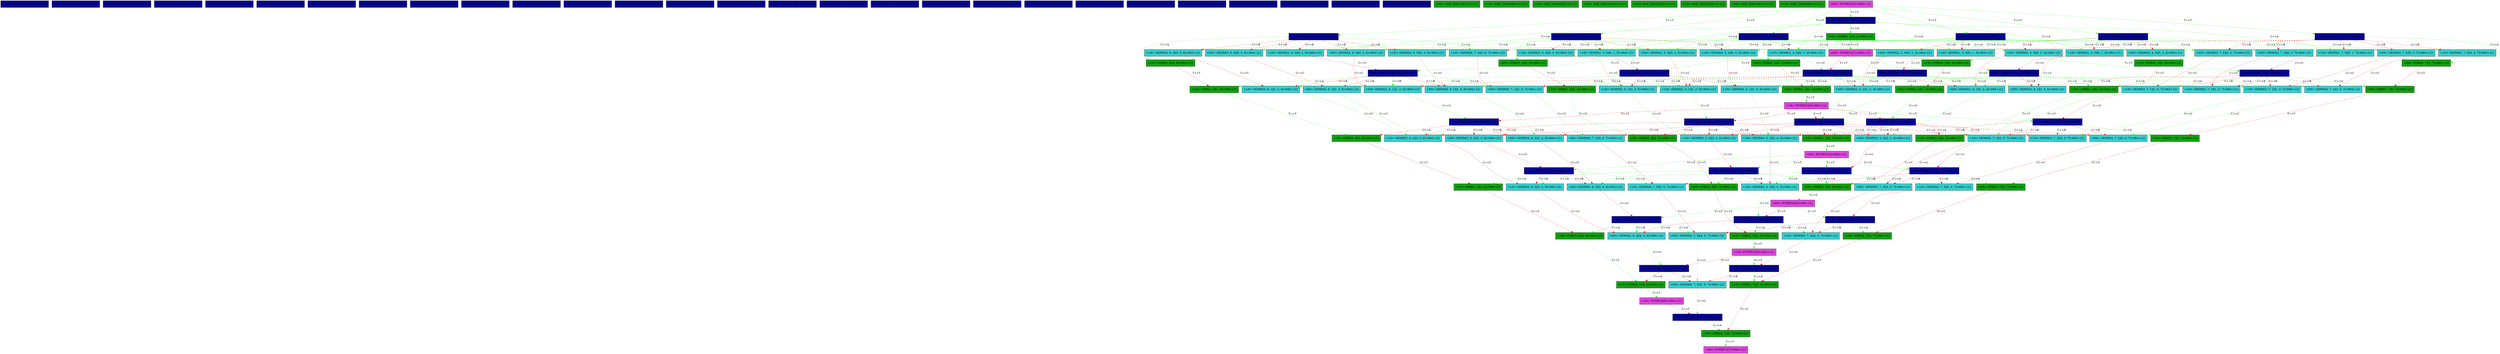 digraph G {
MAP_U_1_5_7 [shape="polygon",style=filled,fillcolor="#060698",fontcolor="black",label="<1/0> MAP_U(5, 7)[5, 7]<0>{1}",tooltip="MAP_U12"];
MAP_U_1_6_7 [shape="polygon",style=filled,fillcolor="#060698",fontcolor="black",label="<0/0> MAP_U(6, 7)[6, 7]<0>{1}",tooltip="MAP_U6"];
MAP_U_1_5_6 [shape="polygon",style=filled,fillcolor="#060698",fontcolor="black",label="<1/0> MAP_U(5, 6)[5, 6]<0>{1}",tooltip="MAP_U5"];
MAP_U_1_4_7 [shape="polygon",style=filled,fillcolor="#060698",fontcolor="black",label="<0/0> MAP_U(4, 7)[4, 7]<0>{1}",tooltip="MAP_U18"];
MAP_U_1_4_6 [shape="polygon",style=filled,fillcolor="#060698",fontcolor="black",label="<1/0> MAP_U(4, 6)[4, 6]<0>{1}",tooltip="MAP_U11"];
MAP_U_1_3_7 [shape="polygon",style=filled,fillcolor="#060698",fontcolor="black",label="<1/0> MAP_U(3, 7)[3, 7]<0>{1}",tooltip="MAP_U24"];
MAP_U_1_4_5 [shape="polygon",style=filled,fillcolor="#060698",fontcolor="black",label="<0/0> MAP_U(4, 5)[4, 5]<0>{1}",tooltip="MAP_U4"];
MAP_U_1_3_5 [shape="polygon",style=filled,fillcolor="#060698",fontcolor="black",label="<0/0> MAP_U(3, 5)[3, 5]<0>{1}",tooltip="MAP_U10"];
MAP_U_1_3_6 [shape="polygon",style=filled,fillcolor="#060698",fontcolor="black",label="<1/0> MAP_U(3, 6)[3, 6]<0>{1}",tooltip="MAP_U17"];
MAP_U_1_2_7 [shape="polygon",style=filled,fillcolor="#060698",fontcolor="black",label="<1/0> MAP_U(2, 7)[2, 7]<0>{1}",tooltip="MAP_U30"];
MAP_U_1_2_6 [shape="polygon",style=filled,fillcolor="#060698",fontcolor="black",label="<1/0> MAP_U(2, 6)[2, 6]<0>{1}",tooltip="MAP_U23"];
MAP_U_1_2_5 [shape="polygon",style=filled,fillcolor="#060698",fontcolor="black",label="<1/0> MAP_U(2, 5)[2, 5]<0>{1}",tooltip="MAP_U16"];
MAP_U_1_3_4 [shape="polygon",style=filled,fillcolor="#060698",fontcolor="black",label="<0/0> MAP_U(3, 4)[3, 4]<0>{1}",tooltip="MAP_U3"];
MAP_U_1_2_4 [shape="polygon",style=filled,fillcolor="#060698",fontcolor="black",label="<1/0> MAP_U(2, 4)[2, 4]<0>{1}",tooltip="MAP_U9"];
MAP_U_1_1_7 [shape="polygon",style=filled,fillcolor="#060698",fontcolor="black",label="<1/0> MAP_U(1, 7)[1, 7]<0>{1}",tooltip="MAP_U36"];
MAP_U_1_1_6 [shape="polygon",style=filled,fillcolor="#060698",fontcolor="black",label="<1/0> MAP_U(1, 6)[1, 6]<0>{1}",tooltip="MAP_U29"];
MAP_U_1_2_3 [shape="polygon",style=filled,fillcolor="#060698",fontcolor="black",label="<0/0> MAP_U(2, 3)[2, 3]<0>{1}",tooltip="MAP_U2"];
MAP_U_1_1_5 [shape="polygon",style=filled,fillcolor="#060698",fontcolor="black",label="<1/0> MAP_U(1, 5)[1, 5]<0>{1}",tooltip="MAP_U22"];
MAP_U_1_1_4 [shape="polygon",style=filled,fillcolor="#060698",fontcolor="black",label="<0/0> MAP_U(1, 4)[1, 4]<0>{1}",tooltip="MAP_U15"];
MAP_U_1_1_3 [shape="polygon",style=filled,fillcolor="#060698",fontcolor="black",label="<1/0> MAP_U(1, 3)[1, 3]<0>{1}",tooltip="MAP_U8"];
MAP_U_1_1_2 [shape="polygon",style=filled,fillcolor="#060698",fontcolor="black",label="<0/0> MAP_U(1, 2)[1, 2]<0>{1}",tooltip="MAP_U1"];
MAP_U_1_0_7 [shape="polygon",style=filled,fillcolor="#060698",fontcolor="black",label="<1/0> MAP_U(0, 7)[0, 7]<0>{1}",tooltip="MAP_U42"];
MAP_U_1_0_6 [shape="polygon",style=filled,fillcolor="#060698",fontcolor="black",label="<0/0> MAP_U(0, 6)[0, 6]<0>{1}",tooltip="MAP_U35"];
MAP_U_1_0_5 [shape="polygon",style=filled,fillcolor="#060698",fontcolor="black",label="<1/0> MAP_U(0, 5)[0, 5]<0>{1}",tooltip="MAP_U28"];
MAP_U_1_0_4 [shape="polygon",style=filled,fillcolor="#060698",fontcolor="black",label="<0/0> MAP_U(0, 4)[0, 4]<0>{1}",tooltip="MAP_U21"];
MAP_U_1_0_3 [shape="polygon",style=filled,fillcolor="#060698",fontcolor="black",label="<1/0> MAP_U(0, 3)[0, 3]<0>{1}",tooltip="MAP_U14"];
MAP_U_1_0_2 [shape="polygon",style=filled,fillcolor="#060698",fontcolor="black",label="<0/0> MAP_U(0, 2)[0, 2]<0>{1}",tooltip="MAP_U7"];
MAP_U_1_0_1 [shape="polygon",style=filled,fillcolor="#060698",fontcolor="black",label="<1/0> MAP_U(0, 1)[0, 1]<0>{1}",tooltip="MAP_U0"];
MAP_DIAG_1_7 [shape="polygon",style=filled,fillcolor="#12a312",fontcolor="black",label="<0/0> MAP_DIAG(7)[7]<0>{1}",tooltip="MAP_DIAG7"];
MAP_DIAG_1_6 [shape="polygon",style=filled,fillcolor="#12a312",fontcolor="black",label="<1/0> MAP_DIAG(6)[6]<0>{1}",tooltip="MAP_DIAG6"];
MAP_DIAG_1_5 [shape="polygon",style=filled,fillcolor="#12a312",fontcolor="black",label="<0/0> MAP_DIAG(5)[5]<0>{1}",tooltip="MAP_DIAG5"];
MAP_DIAG_1_4 [shape="polygon",style=filled,fillcolor="#12a312",fontcolor="black",label="<1/0> MAP_DIAG(4)[4]<0>{1}",tooltip="MAP_DIAG4"];
MAP_DIAG_1_3 [shape="polygon",style=filled,fillcolor="#12a312",fontcolor="black",label="<0/0> MAP_DIAG(3)[3]<0>{1}",tooltip="MAP_DIAG3"];
MAP_DIAG_1_2 [shape="polygon",style=filled,fillcolor="#12a312",fontcolor="black",label="<1/0> MAP_DIAG(2)[2]<0>{1}",tooltip="MAP_DIAG2"];
MAP_DIAG_1_1 [shape="polygon",style=filled,fillcolor="#12a312",fontcolor="black",label="<0/0> MAP_DIAG(1)[1]<0>{1}",tooltip="MAP_DIAG1"];
MAP_DIAG_1_0 [shape="polygon",style=filled,fillcolor="#12a312",fontcolor="black",label="<1/0> MAP_DIAG(0)[0]<0>{1}",tooltip="MAP_DIAG0"];
POTRF_2_0 [shape="polygon",style=filled,fillcolor="#e344e3",fontcolor="black",label="<0/0> POTRF(0)[0]<664>{2}",tooltip="POTRF0"];
POTRF_2_0 -> TRSM_2_0_1 [label="T=>T",color="#00FF00",style="dashed"]
POTRF_2_0 -> TRSM_2_0_2 [label="T=>T",color="#00FF00",style="dashed"]
POTRF_2_0 -> TRSM_2_0_3 [label="T=>T",color="#00FF00",style="dashed"]
POTRF_2_0 -> TRSM_2_0_4 [label="T=>T",color="#00FF00",style="dashed"]
POTRF_2_0 -> TRSM_2_0_5 [label="T=>T",color="#00FF00",style="dashed"]
POTRF_2_0 -> TRSM_2_0_6 [label="T=>T",color="#00FF00",style="dashed"]
POTRF_2_0 -> TRSM_2_0_7 [label="T=>T",color="#00FF00",style="dashed"]
TRSM_2_0_7 [shape="polygon",style=filled,fillcolor="#060698",fontcolor="black",label="<0/0> TRSM(0, 7)[0, 7]<664>{2}",tooltip="TRSM42"];
TRSM_2_0_7 -> SYRK_2_0_7 [label="C=>A",color="#00FF00",style="dashed"]
TRSM_2_0_7 -> GEMM_2_1_7_0 [label="C=>B",color="#FF0000",style="dashed"]
TRSM_2_0_7 -> GEMM_2_2_7_0 [label="C=>B",color="#FF0000",style="dashed"]
TRSM_2_0_7 -> GEMM_2_3_7_0 [label="C=>B",color="#FF0000",style="dashed"]
TRSM_2_0_7 -> GEMM_2_4_7_0 [label="C=>B",color="#FF0000",style="dashed"]
TRSM_2_0_7 -> GEMM_2_5_7_0 [label="C=>B",color="#FF0000",style="dashed"]
TRSM_2_0_7 -> GEMM_2_6_7_0 [label="C=>B",color="#FF0000",style="dashed"]
TRSM_2_0_6 [shape="polygon",style=filled,fillcolor="#060698",fontcolor="black",label="<1/0> TRSM(0, 6)[0, 6]<664>{2}",tooltip="TRSM35"];
TRSM_2_0_6 -> SYRK_2_0_6 [label="C=>A",color="#00FF00",style="dashed"]
TRSM_2_0_6 -> GEMM_2_6_7_0 [label="C=>A",color="#00FF00",style="dashed"]
TRSM_2_0_6 -> GEMM_2_1_6_0 [label="C=>B",color="#FF0000",style="dashed"]
TRSM_2_0_6 -> GEMM_2_2_6_0 [label="C=>B",color="#FF0000",style="dashed"]
TRSM_2_0_6 -> GEMM_2_3_6_0 [label="C=>B",color="#FF0000",style="dashed"]
TRSM_2_0_6 -> GEMM_2_4_6_0 [label="C=>B",color="#FF0000",style="dashed"]
TRSM_2_0_6 -> GEMM_2_5_6_0 [label="C=>B",color="#FF0000",style="dashed"]
SYRK_2_0_7 [shape="polygon",style=filled,fillcolor="#12a312",fontcolor="black",label="<0/0> SYRK(0, 7)[0, 7]<664>{2}",tooltip="SYRK42"];
SYRK_2_0_7 -> SYRK_2_1_7 [label="T=>T",color="#FF0000",style="dashed"]
GEMM_2_6_7_0 [shape="polygon",style=filled,fillcolor="#36d0d0",fontcolor="black",label="<1/0> GEMM(6, 7, 0)[0, 6, 7]<664>{2}",tooltip="GEMM30"];
GEMM_2_6_7_0 -> GEMM_2_6_7_1 [label="C=>C",color="#FF0000",style="dashed"]
TRSM_2_0_5 [shape="polygon",style=filled,fillcolor="#060698",fontcolor="black",label="<0/0> TRSM(0, 5)[0, 5]<664>{2}",tooltip="TRSM28"];
TRSM_2_0_5 -> SYRK_2_0_5 [label="C=>A",color="#00FF00",style="dashed"]
TRSM_2_0_5 -> GEMM_2_5_6_0 [label="C=>A",color="#00FF00",style="dashed"]
TRSM_2_0_5 -> GEMM_2_5_7_0 [label="C=>A",color="#00FF00",style="dashed"]
TRSM_2_0_5 -> GEMM_2_1_5_0 [label="C=>B",color="#FF0000",style="dashed"]
TRSM_2_0_5 -> GEMM_2_2_5_0 [label="C=>B",color="#FF0000",style="dashed"]
TRSM_2_0_5 -> GEMM_2_3_5_0 [label="C=>B",color="#FF0000",style="dashed"]
TRSM_2_0_5 -> GEMM_2_4_5_0 [label="C=>B",color="#FF0000",style="dashed"]
SYRK_2_0_6 [shape="polygon",style=filled,fillcolor="#12a312",fontcolor="black",label="<1/0> SYRK(0, 6)[0, 6]<664>{2}",tooltip="SYRK35"];
SYRK_2_0_6 -> SYRK_2_1_6 [label="T=>T",color="#FF0000",style="dashed"]
GEMM_2_5_7_0 [shape="polygon",style=filled,fillcolor="#36d0d0",fontcolor="black",label="<0/0> GEMM(5, 7, 0)[0, 5, 7]<664>{2}",tooltip="GEMM60"];
GEMM_2_5_7_0 -> GEMM_2_5_7_1 [label="C=>C",color="#FF0000",style="dashed"]
GEMM_2_5_6_0 [shape="polygon",style=filled,fillcolor="#36d0d0",fontcolor="black",label="<1/0> GEMM(5, 6, 0)[0, 5, 6]<664>{2}",tooltip="GEMM24"];
GEMM_2_5_6_0 -> GEMM_2_5_6_1 [label="C=>C",color="#FF0000",style="dashed"]
SYRK_2_0_5 [shape="polygon",style=filled,fillcolor="#12a312",fontcolor="black",label="<0/0> SYRK(0, 5)[0, 5]<664>{2}",tooltip="SYRK28"];
SYRK_2_0_5 -> SYRK_2_1_5 [label="T=>T",color="#FF0000",style="dashed"]
TRSM_2_0_4 [shape="polygon",style=filled,fillcolor="#060698",fontcolor="black",label="<1/0> TRSM(0, 4)[0, 4]<664>{2}",tooltip="TRSM21"];
TRSM_2_0_4 -> SYRK_2_0_4 [label="C=>A",color="#00FF00",style="dashed"]
TRSM_2_0_4 -> GEMM_2_4_5_0 [label="C=>A",color="#00FF00",style="dashed"]
TRSM_2_0_4 -> GEMM_2_4_6_0 [label="C=>A",color="#00FF00",style="dashed"]
TRSM_2_0_4 -> GEMM_2_4_7_0 [label="C=>A",color="#00FF00",style="dashed"]
TRSM_2_0_4 -> GEMM_2_1_4_0 [label="C=>B",color="#FF0000",style="dashed"]
TRSM_2_0_4 -> GEMM_2_2_4_0 [label="C=>B",color="#FF0000",style="dashed"]
TRSM_2_0_4 -> GEMM_2_3_4_0 [label="C=>B",color="#FF0000",style="dashed"]
TRSM_2_0_3 [shape="polygon",style=filled,fillcolor="#060698",fontcolor="black",label="<0/0> TRSM(0, 3)[0, 3]<664>{2}",tooltip="TRSM14"];
TRSM_2_0_3 -> SYRK_2_0_3 [label="C=>A",color="#00FF00",style="dashed"]
TRSM_2_0_3 -> GEMM_2_3_4_0 [label="C=>A",color="#00FF00",style="dashed"]
TRSM_2_0_3 -> GEMM_2_3_5_0 [label="C=>A",color="#00FF00",style="dashed"]
TRSM_2_0_3 -> GEMM_2_3_6_0 [label="C=>A",color="#00FF00",style="dashed"]
TRSM_2_0_3 -> GEMM_2_3_7_0 [label="C=>A",color="#00FF00",style="dashed"]
TRSM_2_0_3 -> GEMM_2_1_3_0 [label="C=>B",color="#FF0000",style="dashed"]
TRSM_2_0_3 -> GEMM_2_2_3_0 [label="C=>B",color="#FF0000",style="dashed"]
GEMM_2_4_7_0 [shape="polygon",style=filled,fillcolor="#36d0d0",fontcolor="black",label="<1/0> GEMM(4, 7, 0)[0, 4, 7]<664>{2}",tooltip="GEMM90"];
GEMM_2_4_7_0 -> GEMM_2_4_7_1 [label="C=>C",color="#FF0000",style="dashed"]
GEMM_2_4_6_0 [shape="polygon",style=filled,fillcolor="#36d0d0",fontcolor="black",label="<1/0> GEMM(4, 6, 0)[0, 4, 6]<664>{2}",tooltip="GEMM54"];
GEMM_2_4_6_0 -> GEMM_2_4_6_1 [label="C=>C",color="#FF0000",style="dashed"]
GEMM_2_3_7_0 [shape="polygon",style=filled,fillcolor="#36d0d0",fontcolor="black",label="<0/0> GEMM(3, 7, 0)[0, 3, 7]<664>{2}",tooltip="GEMM120"];
GEMM_2_3_7_0 -> GEMM_2_3_7_1 [label="C=>C",color="#FF0000",style="dashed"]
GEMM_2_4_5_0 [shape="polygon",style=filled,fillcolor="#36d0d0",fontcolor="black",label="<1/0> GEMM(4, 5, 0)[0, 4, 5]<664>{2}",tooltip="GEMM18"];
GEMM_2_4_5_0 -> GEMM_2_4_5_1 [label="C=>C",color="#FF0000",style="dashed"]
SYRK_2_0_4 [shape="polygon",style=filled,fillcolor="#12a312",fontcolor="black",label="<1/0> SYRK(0, 4)[0, 4]<664>{2}",tooltip="SYRK21"];
SYRK_2_0_4 -> SYRK_2_1_4 [label="T=>T",color="#FF0000",style="dashed"]
GEMM_2_3_6_0 [shape="polygon",style=filled,fillcolor="#36d0d0",fontcolor="black",label="<0/0> GEMM(3, 6, 0)[0, 3, 6]<664>{2}",tooltip="GEMM84"];
GEMM_2_3_6_0 -> GEMM_2_3_6_1 [label="C=>C",color="#FF0000",style="dashed"]
GEMM_2_3_5_0 [shape="polygon",style=filled,fillcolor="#36d0d0",fontcolor="black",label="<1/0> GEMM(3, 5, 0)[0, 3, 5]<664>{2}",tooltip="GEMM48"];
GEMM_2_3_5_0 -> GEMM_2_3_5_1 [label="C=>C",color="#FF0000",style="dashed"]
GEMM_2_3_4_0 [shape="polygon",style=filled,fillcolor="#36d0d0",fontcolor="black",label="<0/0> GEMM(3, 4, 0)[0, 3, 4]<664>{2}",tooltip="GEMM12"];
GEMM_2_3_4_0 -> GEMM_2_3_4_1 [label="C=>C",color="#FF0000",style="dashed"]
SYRK_2_0_3 [shape="polygon",style=filled,fillcolor="#12a312",fontcolor="black",label="<1/0> SYRK(0, 3)[0, 3]<664>{2}",tooltip="SYRK14"];
SYRK_2_0_3 -> SYRK_2_1_3 [label="T=>T",color="#FF0000",style="dashed"]
TRSM_2_0_2 [shape="polygon",style=filled,fillcolor="#060698",fontcolor="black",label="<0/0> TRSM(0, 2)[0, 2]<664>{2}",tooltip="TRSM7"];
TRSM_2_0_2 -> SYRK_2_0_2 [label="C=>A",color="#00FF00",style="dashed"]
TRSM_2_0_2 -> GEMM_2_2_3_0 [label="C=>A",color="#00FF00",style="dashed"]
TRSM_2_0_2 -> GEMM_2_2_4_0 [label="C=>A",color="#00FF00",style="dashed"]
TRSM_2_0_2 -> GEMM_2_2_5_0 [label="C=>A",color="#00FF00",style="dashed"]
TRSM_2_0_2 -> GEMM_2_2_6_0 [label="C=>A",color="#00FF00",style="dashed"]
TRSM_2_0_2 -> GEMM_2_2_7_0 [label="C=>A",color="#00FF00",style="dashed"]
TRSM_2_0_2 -> GEMM_2_1_2_0 [label="C=>B",color="#FF0000",style="dashed"]
TRSM_2_0_1 [shape="polygon",style=filled,fillcolor="#060698",fontcolor="black",label="<1/0> TRSM(0, 1)[0, 1]<664>{2}",tooltip="TRSM0"];
TRSM_2_0_1 -> SYRK_2_0_1 [label="C=>A",color="#00FF00",style="dashed"]
TRSM_2_0_1 -> GEMM_2_1_2_0 [label="C=>A",color="#00FF00",style="dashed"]
TRSM_2_0_1 -> GEMM_2_1_3_0 [label="C=>A",color="#00FF00",style="dashed"]
TRSM_2_0_1 -> GEMM_2_1_4_0 [label="C=>A",color="#00FF00",style="dashed"]
TRSM_2_0_1 -> GEMM_2_1_5_0 [label="C=>A",color="#00FF00",style="dashed"]
TRSM_2_0_1 -> GEMM_2_1_6_0 [label="C=>A",color="#00FF00",style="dashed"]
TRSM_2_0_1 -> GEMM_2_1_7_0 [label="C=>A",color="#00FF00",style="dashed"]
GEMM_2_2_7_0 [shape="polygon",style=filled,fillcolor="#36d0d0",fontcolor="black",label="<0/0> GEMM(2, 7, 0)[0, 2, 7]<664>{2}",tooltip="GEMM150"];
GEMM_2_2_7_0 -> GEMM_2_2_7_1 [label="C=>C",color="#FF0000",style="dashed"]
GEMM_2_1_7_0 [shape="polygon",style=filled,fillcolor="#36d0d0",fontcolor="black",label="<1/0> GEMM(1, 7, 0)[0, 1, 7]<664>{2}",tooltip="GEMM180"];
GEMM_2_1_7_0 -> TRSM_2_1_7 [label="C=>C",color="#FF0000",style="dashed"]
GEMM_2_2_6_0 [shape="polygon",style=filled,fillcolor="#36d0d0",fontcolor="black",label="<0/0> GEMM(2, 6, 0)[0, 2, 6]<664>{2}",tooltip="GEMM114"];
GEMM_2_2_6_0 -> GEMM_2_2_6_1 [label="C=>C",color="#FF0000",style="dashed"]
GEMM_2_1_6_0 [shape="polygon",style=filled,fillcolor="#36d0d0",fontcolor="black",label="<1/0> GEMM(1, 6, 0)[0, 1, 6]<664>{2}",tooltip="GEMM144"];
GEMM_2_1_6_0 -> TRSM_2_1_6 [label="C=>C",color="#FF0000",style="dashed"]
GEMM_2_2_5_0 [shape="polygon",style=filled,fillcolor="#36d0d0",fontcolor="black",label="<0/0> GEMM(2, 5, 0)[0, 2, 5]<664>{2}",tooltip="GEMM78"];
GEMM_2_2_5_0 -> GEMM_2_2_5_1 [label="C=>C",color="#FF0000",style="dashed"]
GEMM_2_1_5_0 [shape="polygon",style=filled,fillcolor="#36d0d0",fontcolor="black",label="<1/0> GEMM(1, 5, 0)[0, 1, 5]<664>{2}",tooltip="GEMM108"];
GEMM_2_1_5_0 -> TRSM_2_1_5 [label="C=>C",color="#FF0000",style="dashed"]
GEMM_2_2_4_0 [shape="polygon",style=filled,fillcolor="#36d0d0",fontcolor="black",label="<0/0> GEMM(2, 4, 0)[0, 2, 4]<664>{2}",tooltip="GEMM42"];
GEMM_2_2_4_0 -> GEMM_2_2_4_1 [label="C=>C",color="#FF0000",style="dashed"]
GEMM_2_1_4_0 [shape="polygon",style=filled,fillcolor="#36d0d0",fontcolor="black",label="<1/0> GEMM(1, 4, 0)[0, 1, 4]<664>{2}",tooltip="GEMM72"];
GEMM_2_1_4_0 -> TRSM_2_1_4 [label="C=>C",color="#FF0000",style="dashed"]
GEMM_2_2_3_0 [shape="polygon",style=filled,fillcolor="#36d0d0",fontcolor="black",label="<0/0> GEMM(2, 3, 0)[0, 2, 3]<664>{2}",tooltip="GEMM6"];
GEMM_2_2_3_0 -> GEMM_2_2_3_1 [label="C=>C",color="#FF0000",style="dashed"]
GEMM_2_1_3_0 [shape="polygon",style=filled,fillcolor="#36d0d0",fontcolor="black",label="<1/0> GEMM(1, 3, 0)[0, 1, 3]<664>{2}",tooltip="GEMM36"];
GEMM_2_1_3_0 -> TRSM_2_1_3 [label="C=>C",color="#FF0000",style="dashed"]
SYRK_2_0_2 [shape="polygon",style=filled,fillcolor="#12a312",fontcolor="black",label="<0/0> SYRK(0, 2)[0, 2]<664>{2}",tooltip="SYRK7"];
SYRK_2_0_2 -> SYRK_2_1_2 [label="T=>T",color="#FF0000",style="dashed"]
SYRK_2_0_1 [shape="polygon",style=filled,fillcolor="#12a312",fontcolor="black",label="<0/0> SYRK(0, 1)[0, 1]<664>{2}",tooltip="SYRK0"];
SYRK_2_0_1 -> POTRF_2_1 [label="T=>T",color="#00FF00",style="dashed"]
POTRF_2_1 [shape="polygon",style=filled,fillcolor="#e344e3",fontcolor="black",label="<0/0> POTRF(1)[1]<664>{2}",tooltip="POTRF1"];
POTRF_2_1 -> TRSM_2_1_2 [label="T=>T",color="#FF0000",style="dashed"]
POTRF_2_1 -> TRSM_2_1_3 [label="T=>T",color="#00FF00",style="dashed"]
POTRF_2_1 -> TRSM_2_1_4 [label="T=>T",color="#00FF00",style="dashed"]
POTRF_2_1 -> TRSM_2_1_5 [label="T=>T",color="#00FF00",style="dashed"]
POTRF_2_1 -> TRSM_2_1_6 [label="T=>T",color="#00FF00",style="dashed"]
POTRF_2_1 -> TRSM_2_1_7 [label="T=>T",color="#00FF00",style="dashed"]
GEMM_2_1_2_0 [shape="polygon",style=filled,fillcolor="#36d0d0",fontcolor="black",label="<1/0> GEMM(1, 2, 0)[0, 1, 2]<664>{2}",tooltip="GEMM0"];
GEMM_2_1_2_0 -> TRSM_2_1_2 [label="C=>C",color="#00FF00",style="dashed"]
TRSM_2_1_7 [shape="polygon",style=filled,fillcolor="#060698",fontcolor="black",label="<0/0> TRSM(1, 7)[1, 7]<664>{2}",tooltip="TRSM36"];
TRSM_2_1_7 -> SYRK_2_1_7 [label="C=>A",color="#00FF00",style="dashed"]
TRSM_2_1_7 -> GEMM_2_2_7_1 [label="C=>B",color="#FF0000",style="dashed"]
TRSM_2_1_7 -> GEMM_2_3_7_1 [label="C=>B",color="#FF0000",style="dashed"]
TRSM_2_1_7 -> GEMM_2_4_7_1 [label="C=>B",color="#FF0000",style="dashed"]
TRSM_2_1_7 -> GEMM_2_5_7_1 [label="C=>B",color="#FF0000",style="dashed"]
TRSM_2_1_7 -> GEMM_2_6_7_1 [label="C=>B",color="#FF0000",style="dashed"]
TRSM_2_1_2 [shape="polygon",style=filled,fillcolor="#060698",fontcolor="black",label="<1/0> TRSM(1, 2)[1, 2]<664>{2}",tooltip="TRSM1"];
TRSM_2_1_2 -> SYRK_2_1_2 [label="C=>A",color="#00FF00",style="dashed"]
TRSM_2_1_2 -> GEMM_2_2_3_1 [label="C=>A",color="#FF0000",style="dashed"]
TRSM_2_1_2 -> GEMM_2_2_4_1 [label="C=>A",color="#FF0000",style="dashed"]
TRSM_2_1_2 -> GEMM_2_2_5_1 [label="C=>A",color="#FF0000",style="dashed"]
TRSM_2_1_2 -> GEMM_2_2_6_1 [label="C=>A",color="#FF0000",style="dashed"]
TRSM_2_1_2 -> GEMM_2_2_7_1 [label="C=>A",color="#00FF00",style="dashed"]
SYRK_2_1_7 [shape="polygon",style=filled,fillcolor="#12a312",fontcolor="black",label="<0/0> SYRK(1, 7)[1, 7]<664>{2}",tooltip="SYRK36"];
SYRK_2_1_7 -> SYRK_2_2_7 [label="T=>T",color="#FF0000",style="dashed"]
TRSM_2_1_6 [shape="polygon",style=filled,fillcolor="#060698",fontcolor="black",label="<0/0> TRSM(1, 6)[1, 6]<664>{2}",tooltip="TRSM29"];
TRSM_2_1_6 -> SYRK_2_1_6 [label="C=>A",color="#00FF00",style="dashed"]
TRSM_2_1_6 -> GEMM_2_6_7_1 [label="C=>A",color="#00FF00",style="dashed"]
TRSM_2_1_6 -> GEMM_2_2_6_1 [label="C=>B",color="#00FF00",style="dashed"]
TRSM_2_1_6 -> GEMM_2_3_6_1 [label="C=>B",color="#FF0000",style="dashed"]
TRSM_2_1_6 -> GEMM_2_4_6_1 [label="C=>B",color="#FF0000",style="dashed"]
TRSM_2_1_6 -> GEMM_2_5_6_1 [label="C=>B",color="#FF0000",style="dashed"]
GEMM_2_2_7_1 [shape="polygon",style=filled,fillcolor="#36d0d0",fontcolor="black",label="<1/0> GEMM(2, 7, 1)[1, 2, 7]<664>{2}",tooltip="GEMM145"];
GEMM_2_2_7_1 -> TRSM_2_2_7 [label="C=>C",color="#FF0000",style="dashed"]
SYRK_2_1_2 [shape="polygon",style=filled,fillcolor="#12a312",fontcolor="black",label="<1/0> SYRK(1, 2)[1, 2]<664>{2}",tooltip="SYRK1"];
SYRK_2_1_2 -> POTRF_2_2 [label="T=>T",color="#00FF00",style="dashed"]
POTRF_2_2 [shape="polygon",style=filled,fillcolor="#e344e3",fontcolor="black",label="<1/0> POTRF(2)[2]<664>{2}",tooltip="POTRF2"];
POTRF_2_2 -> TRSM_2_2_3 [label="T=>T",color="#FF0000",style="dashed"]
POTRF_2_2 -> TRSM_2_2_4 [label="T=>T",color="#FF0000",style="dashed"]
POTRF_2_2 -> TRSM_2_2_5 [label="T=>T",color="#FF0000",style="dashed"]
POTRF_2_2 -> TRSM_2_2_6 [label="T=>T",color="#FF0000",style="dashed"]
POTRF_2_2 -> TRSM_2_2_7 [label="T=>T",color="#00FF00",style="dashed"]
GEMM_2_2_6_1 [shape="polygon",style=filled,fillcolor="#36d0d0",fontcolor="black",label="<0/0> GEMM(2, 6, 1)[1, 2, 6]<664>{2}",tooltip="GEMM109"];
GEMM_2_2_6_1 -> TRSM_2_2_6 [label="C=>C",color="#00FF00",style="dashed"]
TRSM_2_2_7 [shape="polygon",style=filled,fillcolor="#060698",fontcolor="black",label="<1/0> TRSM(2, 7)[2, 7]<664>{2}",tooltip="TRSM30"];
TRSM_2_2_7 -> SYRK_2_2_7 [label="C=>A",color="#00FF00",style="dashed"]
TRSM_2_2_7 -> GEMM_2_3_7_2 [label="C=>B",color="#FF0000",style="dashed"]
TRSM_2_2_7 -> GEMM_2_4_7_2 [label="C=>B",color="#FF0000",style="dashed"]
TRSM_2_2_7 -> GEMM_2_5_7_2 [label="C=>B",color="#FF0000",style="dashed"]
TRSM_2_2_7 -> GEMM_2_6_7_2 [label="C=>B",color="#FF0000",style="dashed"]
TRSM_2_2_6 [shape="polygon",style=filled,fillcolor="#060698",fontcolor="black",label="<0/0> TRSM(2, 6)[2, 6]<664>{2}",tooltip="TRSM23"];
TRSM_2_2_6 -> SYRK_2_2_6 [label="C=>A",color="#FF0000",style="dashed"]
TRSM_2_2_6 -> GEMM_2_6_7_2 [label="C=>A",color="#FF0000",style="dashed"]
TRSM_2_2_6 -> GEMM_2_3_6_2 [label="C=>B",color="#FF0000",style="dashed"]
TRSM_2_2_6 -> GEMM_2_4_6_2 [label="C=>B",color="#FF0000",style="dashed"]
TRSM_2_2_6 -> GEMM_2_5_6_2 [label="C=>B",color="#FF0000",style="dashed"]
SYRK_2_2_7 [shape="polygon",style=filled,fillcolor="#12a312",fontcolor="black",label="<1/0> SYRK(2, 7)[2, 7]<664>{2}",tooltip="SYRK30"];
SYRK_2_2_7 -> SYRK_2_3_7 [label="T=>T",color="#FF0000",style="dashed"]
TRSM_2_1_5 [shape="polygon",style=filled,fillcolor="#060698",fontcolor="black",label="<1/0> TRSM(1, 5)[1, 5]<664>{2}",tooltip="TRSM22"];
TRSM_2_1_5 -> SYRK_2_1_5 [label="C=>A",color="#00FF00",style="dashed"]
TRSM_2_1_5 -> GEMM_2_5_6_1 [label="C=>A",color="#00FF00",style="dashed"]
TRSM_2_1_5 -> GEMM_2_5_7_1 [label="C=>A",color="#00FF00",style="dashed"]
TRSM_2_1_5 -> GEMM_2_2_5_1 [label="C=>B",color="#00FF00",style="dashed"]
TRSM_2_1_5 -> GEMM_2_3_5_1 [label="C=>B",color="#FF0000",style="dashed"]
TRSM_2_1_5 -> GEMM_2_4_5_1 [label="C=>B",color="#FF0000",style="dashed"]
GEMM_2_6_7_1 [shape="polygon",style=filled,fillcolor="#36d0d0",fontcolor="black",label="<0/0> GEMM(6, 7, 1)[1, 6, 7]<664>{2}",tooltip="GEMM25"];
GEMM_2_6_7_1 -> GEMM_2_6_7_2 [label="C=>C",color="#00FF00",style="dashed"]
GEMM_2_2_5_1 [shape="polygon",style=filled,fillcolor="#36d0d0",fontcolor="black",label="<1/0> GEMM(2, 5, 1)[1, 2, 5]<664>{2}",tooltip="GEMM73"];
GEMM_2_2_5_1 -> TRSM_2_2_5 [label="C=>C",color="#00FF00",style="dashed"]
GEMM_2_6_7_2 [shape="polygon",style=filled,fillcolor="#36d0d0",fontcolor="black",label="<0/0> GEMM(6, 7, 2)[2, 6, 7]<664>{2}",tooltip="GEMM20"];
GEMM_2_6_7_2 -> GEMM_2_6_7_3 [label="C=>C",color="#FF0000",style="dashed"]
TRSM_2_2_5 [shape="polygon",style=filled,fillcolor="#060698",fontcolor="black",label="<1/0> TRSM(2, 5)[2, 5]<664>{2}",tooltip="TRSM16"];
TRSM_2_2_5 -> SYRK_2_2_5 [label="C=>A",color="#FF0000",style="dashed"]
TRSM_2_2_5 -> GEMM_2_5_6_2 [label="C=>A",color="#FF0000",style="dashed"]
TRSM_2_2_5 -> GEMM_2_5_7_2 [label="C=>A",color="#FF0000",style="dashed"]
TRSM_2_2_5 -> GEMM_2_3_5_2 [label="C=>B",color="#FF0000",style="dashed"]
TRSM_2_2_5 -> GEMM_2_4_5_2 [label="C=>B",color="#FF0000",style="dashed"]
TRSM_2_1_4 [shape="polygon",style=filled,fillcolor="#060698",fontcolor="black",label="<0/0> TRSM(1, 4)[1, 4]<664>{2}",tooltip="TRSM15"];
TRSM_2_1_4 -> SYRK_2_1_4 [label="C=>A",color="#00FF00",style="dashed"]
TRSM_2_1_4 -> GEMM_2_4_5_1 [label="C=>A",color="#00FF00",style="dashed"]
TRSM_2_1_4 -> GEMM_2_4_6_1 [label="C=>A",color="#00FF00",style="dashed"]
TRSM_2_1_4 -> GEMM_2_4_7_1 [label="C=>A",color="#00FF00",style="dashed"]
TRSM_2_1_4 -> GEMM_2_2_4_1 [label="C=>B",color="#00FF00",style="dashed"]
TRSM_2_1_4 -> GEMM_2_3_4_1 [label="C=>B",color="#FF0000",style="dashed"]
GEMM_2_5_7_1 [shape="polygon",style=filled,fillcolor="#36d0d0",fontcolor="black",label="<1/0> GEMM(5, 7, 1)[1, 5, 7]<664>{2}",tooltip="GEMM55"];
GEMM_2_5_7_1 -> GEMM_2_5_7_2 [label="C=>C",color="#00FF00",style="dashed"]
GEMM_2_2_4_1 [shape="polygon",style=filled,fillcolor="#36d0d0",fontcolor="black",label="<0/0> GEMM(2, 4, 1)[1, 2, 4]<664>{2}",tooltip="GEMM37"];
GEMM_2_2_4_1 -> TRSM_2_2_4 [label="C=>C",color="#00FF00",style="dashed"]
TRSM_2_2_4 [shape="polygon",style=filled,fillcolor="#060698",fontcolor="black",label="<0/0> TRSM(2, 4)[2, 4]<664>{2}",tooltip="TRSM9"];
TRSM_2_2_4 -> SYRK_2_2_4 [label="C=>A",color="#FF0000",style="dashed"]
TRSM_2_2_4 -> GEMM_2_4_5_2 [label="C=>A",color="#FF0000",style="dashed"]
TRSM_2_2_4 -> GEMM_2_4_6_2 [label="C=>A",color="#FF0000",style="dashed"]
TRSM_2_2_4 -> GEMM_2_4_7_2 [label="C=>A",color="#FF0000",style="dashed"]
TRSM_2_2_4 -> GEMM_2_3_4_2 [label="C=>B",color="#FF0000",style="dashed"]
GEMM_2_5_7_2 [shape="polygon",style=filled,fillcolor="#36d0d0",fontcolor="black",label="<1/0> GEMM(5, 7, 2)[2, 5, 7]<664>{2}",tooltip="GEMM50"];
GEMM_2_5_7_2 -> GEMM_2_5_7_3 [label="C=>C",color="#FF0000",style="dashed"]
GEMM_2_4_7_1 [shape="polygon",style=filled,fillcolor="#36d0d0",fontcolor="black",label="<0/0> GEMM(4, 7, 1)[1, 4, 7]<664>{2}",tooltip="GEMM85"];
GEMM_2_4_7_1 -> GEMM_2_4_7_2 [label="C=>C",color="#00FF00",style="dashed"]
GEMM_2_5_6_1 [shape="polygon",style=filled,fillcolor="#36d0d0",fontcolor="black",label="<1/0> GEMM(5, 6, 1)[1, 5, 6]<664>{2}",tooltip="GEMM19"];
GEMM_2_5_6_1 -> GEMM_2_5_6_2 [label="C=>C",color="#00FF00",style="dashed"]
GEMM_2_4_7_2 [shape="polygon",style=filled,fillcolor="#36d0d0",fontcolor="black",label="<0/0> GEMM(4, 7, 2)[2, 4, 7]<664>{2}",tooltip="GEMM80"];
GEMM_2_4_7_2 -> GEMM_2_4_7_3 [label="C=>C",color="#FF0000",style="dashed"]
GEMM_2_5_6_2 [shape="polygon",style=filled,fillcolor="#36d0d0",fontcolor="black",label="<1/0> GEMM(5, 6, 2)[2, 5, 6]<664>{2}",tooltip="GEMM14"];
GEMM_2_5_6_2 -> GEMM_2_5_6_3 [label="C=>C",color="#FF0000",style="dashed"]
SYRK_2_1_5 [shape="polygon",style=filled,fillcolor="#12a312",fontcolor="black",label="<1/0> SYRK(1, 5)[1, 5]<664>{2}",tooltip="SYRK22"];
SYRK_2_1_5 -> SYRK_2_2_5 [label="T=>T",color="#00FF00",style="dashed"]
GEMM_2_4_6_1 [shape="polygon",style=filled,fillcolor="#36d0d0",fontcolor="black",label="<0/0> GEMM(4, 6, 1)[1, 4, 6]<664>{2}",tooltip="GEMM49"];
GEMM_2_4_6_1 -> GEMM_2_4_6_2 [label="C=>C",color="#00FF00",style="dashed"]
SYRK_2_2_5 [shape="polygon",style=filled,fillcolor="#12a312",fontcolor="black",label="<1/0> SYRK(2, 5)[2, 5]<664>{2}",tooltip="SYRK16"];
SYRK_2_2_5 -> SYRK_2_3_5 [label="T=>T",color="#FF0000",style="dashed"]
GEMM_2_4_6_2 [shape="polygon",style=filled,fillcolor="#36d0d0",fontcolor="black",label="<0/0> GEMM(4, 6, 2)[2, 4, 6]<664>{2}",tooltip="GEMM44"];
GEMM_2_4_6_2 -> GEMM_2_4_6_3 [label="C=>C",color="#FF0000",style="dashed"]
GEMM_2_4_5_1 [shape="polygon",style=filled,fillcolor="#36d0d0",fontcolor="black",label="<1/0> GEMM(4, 5, 1)[1, 4, 5]<664>{2}",tooltip="GEMM13"];
GEMM_2_4_5_1 -> GEMM_2_4_5_2 [label="C=>C",color="#00FF00",style="dashed"]
TRSM_2_1_3 [shape="polygon",style=filled,fillcolor="#060698",fontcolor="black",label="<0/0> TRSM(1, 3)[1, 3]<664>{2}",tooltip="TRSM8"];
TRSM_2_1_3 -> SYRK_2_1_3 [label="C=>A",color="#00FF00",style="dashed"]
TRSM_2_1_3 -> GEMM_2_3_4_1 [label="C=>A",color="#00FF00",style="dashed"]
TRSM_2_1_3 -> GEMM_2_3_5_1 [label="C=>A",color="#00FF00",style="dashed"]
TRSM_2_1_3 -> GEMM_2_3_6_1 [label="C=>A",color="#00FF00",style="dashed"]
TRSM_2_1_3 -> GEMM_2_3_7_1 [label="C=>A",color="#00FF00",style="dashed"]
TRSM_2_1_3 -> GEMM_2_2_3_1 [label="C=>B",color="#00FF00",style="dashed"]
GEMM_2_4_5_2 [shape="polygon",style=filled,fillcolor="#36d0d0",fontcolor="black",label="<1/0> GEMM(4, 5, 2)[2, 4, 5]<664>{2}",tooltip="GEMM8"];
GEMM_2_4_5_2 -> GEMM_2_4_5_3 [label="C=>C",color="#FF0000",style="dashed"]
GEMM_2_2_3_1 [shape="polygon",style=filled,fillcolor="#36d0d0",fontcolor="black",label="<0/0> GEMM(2, 3, 1)[1, 2, 3]<664>{2}",tooltip="GEMM1"];
GEMM_2_2_3_1 -> TRSM_2_2_3 [label="C=>C",color="#00FF00",style="dashed"]
TRSM_2_2_3 [shape="polygon",style=filled,fillcolor="#060698",fontcolor="black",label="<0/0> TRSM(2, 3)[2, 3]<664>{2}",tooltip="TRSM2"];
TRSM_2_2_3 -> SYRK_2_2_3 [label="C=>A",color="#FF0000",style="dashed"]
TRSM_2_2_3 -> GEMM_2_3_4_2 [label="C=>A",color="#FF0000",style="dashed"]
TRSM_2_2_3 -> GEMM_2_3_5_2 [label="C=>A",color="#FF0000",style="dashed"]
TRSM_2_2_3 -> GEMM_2_3_6_2 [label="C=>A",color="#FF0000",style="dashed"]
TRSM_2_2_3 -> GEMM_2_3_7_2 [label="C=>A",color="#FF0000",style="dashed"]
GEMM_2_3_7_1 [shape="polygon",style=filled,fillcolor="#36d0d0",fontcolor="black",label="<1/0> GEMM(3, 7, 1)[1, 3, 7]<664>{2}",tooltip="GEMM115"];
GEMM_2_3_7_1 -> GEMM_2_3_7_2 [label="C=>C",color="#00FF00",style="dashed"]
GEMM_2_3_6_1 [shape="polygon",style=filled,fillcolor="#36d0d0",fontcolor="black",label="<0/0> GEMM(3, 6, 1)[1, 3, 6]<664>{2}",tooltip="GEMM79"];
GEMM_2_3_6_1 -> GEMM_2_3_6_2 [label="C=>C",color="#00FF00",style="dashed"]
GEMM_2_3_7_2 [shape="polygon",style=filled,fillcolor="#36d0d0",fontcolor="black",label="<1/0> GEMM(3, 7, 2)[2, 3, 7]<664>{2}",tooltip="GEMM110"];
GEMM_2_3_7_2 -> TRSM_2_3_7 [label="C=>C",color="#FF0000",style="dashed"]
GEMM_2_3_6_2 [shape="polygon",style=filled,fillcolor="#36d0d0",fontcolor="black",label="<0/0> GEMM(3, 6, 2)[2, 3, 6]<664>{2}",tooltip="GEMM74"];
GEMM_2_3_6_2 -> TRSM_2_3_6 [label="C=>C",color="#FF0000",style="dashed"]
GEMM_2_3_5_1 [shape="polygon",style=filled,fillcolor="#36d0d0",fontcolor="black",label="<1/0> GEMM(3, 5, 1)[1, 3, 5]<664>{2}",tooltip="GEMM43"];
GEMM_2_3_5_1 -> GEMM_2_3_5_2 [label="C=>C",color="#00FF00",style="dashed"]
GEMM_2_3_4_1 [shape="polygon",style=filled,fillcolor="#36d0d0",fontcolor="black",label="<0/0> GEMM(3, 4, 1)[1, 3, 4]<664>{2}",tooltip="GEMM7"];
GEMM_2_3_5_2 [shape="polygon",style=filled,fillcolor="#36d0d0",fontcolor="black",label="<1/0> GEMM(3, 5, 2)[2, 3, 5]<664>{2}",tooltip="GEMM38"];
GEMM_2_3_5_2 -> TRSM_2_3_5 [label="C=>C",color="#FF0000",style="dashed"]
GEMM_2_3_4_1 -> GEMM_2_3_4_2 [label="C=>C",color="#00FF00",style="dashed"]
SYRK_2_1_6 [shape="polygon",style=filled,fillcolor="#12a312",fontcolor="black",label="<1/0> SYRK(1, 6)[1, 6]<664>{2}",tooltip="SYRK29"];
SYRK_2_1_6 -> SYRK_2_2_6 [label="T=>T",color="#00FF00",style="dashed"]
SYRK_2_2_6 [shape="polygon",style=filled,fillcolor="#12a312",fontcolor="black",label="<1/0> SYRK(2, 6)[2, 6]<664>{2}",tooltip="SYRK23"];
SYRK_2_2_6 -> SYRK_2_3_6 [label="T=>T",color="#FF0000",style="dashed"]
GEMM_2_3_4_2 [shape="polygon",style=filled,fillcolor="#36d0d0",fontcolor="black",label="<0/0> GEMM(3, 4, 2)[2, 3, 4]<664>{2}",tooltip="GEMM2"];
GEMM_2_3_4_2 -> TRSM_2_3_4 [label="C=>C",color="#FF0000",style="dashed"]
SYRK_2_1_4 [shape="polygon",style=filled,fillcolor="#12a312",fontcolor="black",label="<1/0> SYRK(1, 4)[1, 4]<664>{2}",tooltip="SYRK15"];
SYRK_2_1_4 -> SYRK_2_2_4 [label="T=>T",color="#00FF00",style="dashed"]
SYRK_2_1_3 [shape="polygon",style=filled,fillcolor="#12a312",fontcolor="black",label="<0/0> SYRK(1, 3)[1, 3]<664>{2}",tooltip="SYRK8"];
SYRK_2_1_3 -> SYRK_2_2_3 [label="T=>T",color="#00FF00",style="dashed"]
SYRK_2_2_4 [shape="polygon",style=filled,fillcolor="#12a312",fontcolor="black",label="<1/0> SYRK(2, 4)[2, 4]<664>{2}",tooltip="SYRK9"];
SYRK_2_2_4 -> SYRK_2_3_4 [label="T=>T",color="#FF0000",style="dashed"]
SYRK_2_2_3 [shape="polygon",style=filled,fillcolor="#12a312",fontcolor="black",label="<0/0> SYRK(2, 3)[2, 3]<664>{2}",tooltip="SYRK2"];
SYRK_2_2_3 -> POTRF_2_3 [label="T=>T",color="#00FF00",style="dashed"]
POTRF_2_3 [shape="polygon",style=filled,fillcolor="#e344e3",fontcolor="black",label="<0/0> POTRF(3)[3]<664>{2}",tooltip="POTRF3"];
POTRF_2_3 -> TRSM_2_3_4 [label="T=>T",color="#00FF00",style="dashed"]
POTRF_2_3 -> TRSM_2_3_5 [label="T=>T",color="#00FF00",style="dashed"]
POTRF_2_3 -> TRSM_2_3_6 [label="T=>T",color="#00FF00",style="dashed"]
POTRF_2_3 -> TRSM_2_3_7 [label="T=>T",color="#00FF00",style="dashed"]
TRSM_2_3_7 [shape="polygon",style=filled,fillcolor="#060698",fontcolor="black",label="<0/0> TRSM(3, 7)[3, 7]<664>{2}",tooltip="TRSM24"];
TRSM_2_3_7 -> SYRK_2_3_7 [label="C=>A",color="#00FF00",style="dashed"]
TRSM_2_3_7 -> GEMM_2_4_7_3 [label="C=>B",color="#FF0000",style="dashed"]
TRSM_2_3_7 -> GEMM_2_5_7_3 [label="C=>B",color="#FF0000",style="dashed"]
TRSM_2_3_7 -> GEMM_2_6_7_3 [label="C=>B",color="#FF0000",style="dashed"]
TRSM_2_3_6 [shape="polygon",style=filled,fillcolor="#060698",fontcolor="black",label="<1/0> TRSM(3, 6)[3, 6]<664>{2}",tooltip="TRSM17"];
TRSM_2_3_6 -> SYRK_2_3_6 [label="C=>A",color="#00FF00",style="dashed"]
TRSM_2_3_6 -> GEMM_2_6_7_3 [label="C=>A",color="#00FF00",style="dashed"]
TRSM_2_3_6 -> GEMM_2_4_6_3 [label="C=>B",color="#FF0000",style="dashed"]
TRSM_2_3_6 -> GEMM_2_5_6_3 [label="C=>B",color="#FF0000",style="dashed"]
SYRK_2_3_7 [shape="polygon",style=filled,fillcolor="#12a312",fontcolor="black",label="<0/0> SYRK(3, 7)[3, 7]<664>{2}",tooltip="SYRK24"];
SYRK_2_3_7 -> SYRK_2_4_7 [label="T=>T",color="#FF0000",style="dashed"]
GEMM_2_6_7_3 [shape="polygon",style=filled,fillcolor="#36d0d0",fontcolor="black",label="<1/0> GEMM(6, 7, 3)[3, 6, 7]<664>{2}",tooltip="GEMM15"];
GEMM_2_6_7_3 -> GEMM_2_6_7_4 [label="C=>C",color="#FF0000",style="dashed"]
TRSM_2_3_5 [shape="polygon",style=filled,fillcolor="#060698",fontcolor="black",label="<0/0> TRSM(3, 5)[3, 5]<664>{2}",tooltip="TRSM10"];
TRSM_2_3_5 -> SYRK_2_3_5 [label="C=>A",color="#00FF00",style="dashed"]
TRSM_2_3_5 -> GEMM_2_5_6_3 [label="C=>A",color="#00FF00",style="dashed"]
TRSM_2_3_5 -> GEMM_2_5_7_3 [label="C=>A",color="#00FF00",style="dashed"]
TRSM_2_3_5 -> GEMM_2_4_5_3 [label="C=>B",color="#FF0000",style="dashed"]
SYRK_2_3_6 [shape="polygon",style=filled,fillcolor="#12a312",fontcolor="black",label="<1/0> SYRK(3, 6)[3, 6]<664>{2}",tooltip="SYRK17"];
SYRK_2_3_6 -> SYRK_2_4_6 [label="T=>T",color="#FF0000",style="dashed"]
GEMM_2_5_7_3 [shape="polygon",style=filled,fillcolor="#36d0d0",fontcolor="black",label="<0/0> GEMM(5, 7, 3)[3, 5, 7]<664>{2}",tooltip="GEMM45"];
GEMM_2_5_7_3 -> GEMM_2_5_7_4 [label="C=>C",color="#FF0000",style="dashed"]
GEMM_2_5_6_3 [shape="polygon",style=filled,fillcolor="#36d0d0",fontcolor="black",label="<1/0> GEMM(5, 6, 3)[3, 5, 6]<664>{2}",tooltip="GEMM9"];
GEMM_2_5_6_3 -> GEMM_2_5_6_4 [label="C=>C",color="#FF0000",style="dashed"]
SYRK_2_3_5 [shape="polygon",style=filled,fillcolor="#12a312",fontcolor="black",label="<0/0> SYRK(3, 5)[3, 5]<664>{2}",tooltip="SYRK10"];
SYRK_2_3_5 -> SYRK_2_4_5 [label="T=>T",color="#FF0000",style="dashed"]
TRSM_2_3_4 [shape="polygon",style=filled,fillcolor="#060698",fontcolor="black",label="<1/0> TRSM(3, 4)[3, 4]<664>{2}",tooltip="TRSM3"];
TRSM_2_3_4 -> SYRK_2_3_4 [label="C=>A",color="#00FF00",style="dashed"]
TRSM_2_3_4 -> GEMM_2_4_5_3 [label="C=>A",color="#00FF00",style="dashed"]
TRSM_2_3_4 -> GEMM_2_4_6_3 [label="C=>A",color="#00FF00",style="dashed"]
TRSM_2_3_4 -> GEMM_2_4_7_3 [label="C=>A",color="#00FF00",style="dashed"]
GEMM_2_4_7_3 [shape="polygon",style=filled,fillcolor="#36d0d0",fontcolor="black",label="<1/0> GEMM(4, 7, 3)[3, 4, 7]<664>{2}",tooltip="GEMM75"];
GEMM_2_4_7_3 -> TRSM_2_4_7 [label="C=>C",color="#FF0000",style="dashed"]
GEMM_2_4_6_3 [shape="polygon",style=filled,fillcolor="#36d0d0",fontcolor="black",label="<0/0> GEMM(4, 6, 3)[3, 4, 6]<664>{2}",tooltip="GEMM39"];
GEMM_2_4_6_3 -> TRSM_2_4_6 [label="C=>C",color="#FF0000",style="dashed"]
SYRK_2_3_4 [shape="polygon",style=filled,fillcolor="#12a312",fontcolor="black",label="<0/0> SYRK(3, 4)[3, 4]<664>{2}",tooltip="SYRK3"];
SYRK_2_3_4 -> POTRF_2_4 [label="T=>T",color="#00FF00",style="dashed"]
POTRF_2_4 [shape="polygon",style=filled,fillcolor="#e344e3",fontcolor="black",label="<0/0> POTRF(4)[4]<664>{2}",tooltip="POTRF4"];
POTRF_2_4 -> TRSM_2_4_5 [label="T=>T",color="#FF0000",style="dashed"]
POTRF_2_4 -> TRSM_2_4_6 [label="T=>T",color="#00FF00",style="dashed"]
POTRF_2_4 -> TRSM_2_4_7 [label="T=>T",color="#00FF00",style="dashed"]
GEMM_2_4_5_3 [shape="polygon",style=filled,fillcolor="#36d0d0",fontcolor="black",label="<1/0> GEMM(4, 5, 3)[3, 4, 5]<664>{2}",tooltip="GEMM3"];
GEMM_2_4_5_3 -> TRSM_2_4_5 [label="C=>C",color="#00FF00",style="dashed"]
TRSM_2_4_7 [shape="polygon",style=filled,fillcolor="#060698",fontcolor="black",label="<0/0> TRSM(4, 7)[4, 7]<664>{2}",tooltip="TRSM18"];
TRSM_2_4_7 -> SYRK_2_4_7 [label="C=>A",color="#00FF00",style="dashed"]
TRSM_2_4_7 -> GEMM_2_5_7_4 [label="C=>B",color="#FF0000",style="dashed"]
TRSM_2_4_7 -> GEMM_2_6_7_4 [label="C=>B",color="#FF0000",style="dashed"]
TRSM_2_4_5 [shape="polygon",style=filled,fillcolor="#060698",fontcolor="black",label="<1/0> TRSM(4, 5)[4, 5]<664>{2}",tooltip="TRSM4"];
TRSM_2_4_5 -> SYRK_2_4_5 [label="C=>A",color="#00FF00",style="dashed"]
TRSM_2_4_5 -> GEMM_2_5_6_4 [label="C=>A",color="#FF0000",style="dashed"]
TRSM_2_4_5 -> GEMM_2_5_7_4 [label="C=>A",color="#00FF00",style="dashed"]
SYRK_2_4_7 [shape="polygon",style=filled,fillcolor="#12a312",fontcolor="black",label="<0/0> SYRK(4, 7)[4, 7]<664>{2}",tooltip="SYRK18"];
SYRK_2_4_7 -> SYRK_2_5_7 [label="T=>T",color="#FF0000",style="dashed"]
TRSM_2_4_6 [shape="polygon",style=filled,fillcolor="#060698",fontcolor="black",label="<0/0> TRSM(4, 6)[4, 6]<664>{2}",tooltip="TRSM11"];
TRSM_2_4_6 -> SYRK_2_4_6 [label="C=>A",color="#00FF00",style="dashed"]
TRSM_2_4_6 -> GEMM_2_6_7_4 [label="C=>A",color="#00FF00",style="dashed"]
TRSM_2_4_6 -> GEMM_2_5_6_4 [label="C=>B",color="#00FF00",style="dashed"]
GEMM_2_5_7_4 [shape="polygon",style=filled,fillcolor="#36d0d0",fontcolor="black",label="<1/0> GEMM(5, 7, 4)[4, 5, 7]<664>{2}",tooltip="GEMM40"];
GEMM_2_5_7_4 -> TRSM_2_5_7 [label="C=>C",color="#FF0000",style="dashed"]
SYRK_2_4_5 [shape="polygon",style=filled,fillcolor="#12a312",fontcolor="black",label="<1/0> SYRK(4, 5)[4, 5]<664>{2}",tooltip="SYRK4"];
SYRK_2_4_5 -> POTRF_2_5 [label="T=>T",color="#00FF00",style="dashed"]
POTRF_2_5 [shape="polygon",style=filled,fillcolor="#e344e3",fontcolor="black",label="<1/0> POTRF(5)[5]<664>{2}",tooltip="POTRF5"];
POTRF_2_5 -> TRSM_2_5_6 [label="T=>T",color="#FF0000",style="dashed"]
POTRF_2_5 -> TRSM_2_5_7 [label="T=>T",color="#00FF00",style="dashed"]
GEMM_2_5_6_4 [shape="polygon",style=filled,fillcolor="#36d0d0",fontcolor="black",label="<0/0> GEMM(5, 6, 4)[4, 5, 6]<664>{2}",tooltip="GEMM4"];
GEMM_2_5_6_4 -> TRSM_2_5_6 [label="C=>C",color="#00FF00",style="dashed"]
TRSM_2_5_7 [shape="polygon",style=filled,fillcolor="#060698",fontcolor="black",label="<1/0> TRSM(5, 7)[5, 7]<664>{2}",tooltip="TRSM12"];
TRSM_2_5_7 -> SYRK_2_5_7 [label="C=>A",color="#00FF00",style="dashed"]
TRSM_2_5_7 -> GEMM_2_6_7_5 [label="C=>B",color="#FF0000",style="dashed"]
TRSM_2_5_6 [shape="polygon",style=filled,fillcolor="#060698",fontcolor="black",label="<0/0> TRSM(5, 6)[5, 6]<664>{2}",tooltip="TRSM5"];
TRSM_2_5_6 -> SYRK_2_5_6 [label="C=>A",color="#FF0000",style="dashed"]
TRSM_2_5_6 -> GEMM_2_6_7_5 [label="C=>A",color="#FF0000",style="dashed"]
SYRK_2_5_7 [shape="polygon",style=filled,fillcolor="#12a312",fontcolor="black",label="<1/0> SYRK(5, 7)[5, 7]<664>{2}",tooltip="SYRK12"];
SYRK_2_5_7 -> SYRK_2_6_7 [label="T=>T",color="#FF0000",style="dashed"]
SYRK_2_4_6 [shape="polygon",style=filled,fillcolor="#12a312",fontcolor="black",label="<1/0> SYRK(4, 6)[4, 6]<664>{2}",tooltip="SYRK11"];
SYRK_2_4_6 -> SYRK_2_5_6 [label="T=>T",color="#00FF00",style="dashed"]
GEMM_2_6_7_4 [shape="polygon",style=filled,fillcolor="#36d0d0",fontcolor="black",label="<0/0> GEMM(6, 7, 4)[4, 6, 7]<664>{2}",tooltip="GEMM10"];
GEMM_2_6_7_4 -> GEMM_2_6_7_5 [label="C=>C",color="#00FF00",style="dashed"]
SYRK_2_5_6 [shape="polygon",style=filled,fillcolor="#12a312",fontcolor="black",label="<1/0> SYRK(5, 6)[5, 6]<664>{2}",tooltip="SYRK5"];
SYRK_2_5_6 -> POTRF_2_6 [label="T=>T",color="#00FF00",style="dashed"]
POTRF_2_6 [shape="polygon",style=filled,fillcolor="#e344e3",fontcolor="black",label="<1/0> POTRF(6)[6]<664>{2}",tooltip="POTRF6"];
POTRF_2_6 -> TRSM_2_6_7 [label="T=>T",color="#FF0000",style="dashed"]
GEMM_2_6_7_5 [shape="polygon",style=filled,fillcolor="#36d0d0",fontcolor="black",label="<0/0> GEMM(6, 7, 5)[5, 6, 7]<664>{2}",tooltip="GEMM5"];
GEMM_2_6_7_5 -> TRSM_2_6_7 [label="C=>C",color="#00FF00",style="dashed"]
TRSM_2_6_7 [shape="polygon",style=filled,fillcolor="#060698",fontcolor="black",label="<0/0> TRSM(6, 7)[6, 7]<664>{2}",tooltip="TRSM6"];
TRSM_2_6_7 -> SYRK_2_6_7 [label="C=>A",color="#00FF00",style="dashed"]
SYRK_2_6_7 [shape="polygon",style=filled,fillcolor="#12a312",fontcolor="black",label="<0/0> SYRK(6, 7)[6, 7]<664>{2}",tooltip="SYRK6"];
SYRK_2_6_7 -> POTRF_2_7 [label="T=>T",color="#00FF00",style="dashed"]
POTRF_2_7 [shape="polygon",style=filled,fillcolor="#e344e3",fontcolor="black",label="<0/0> POTRF(7)[7]<664>{2}",tooltip="POTRF7"];
}
